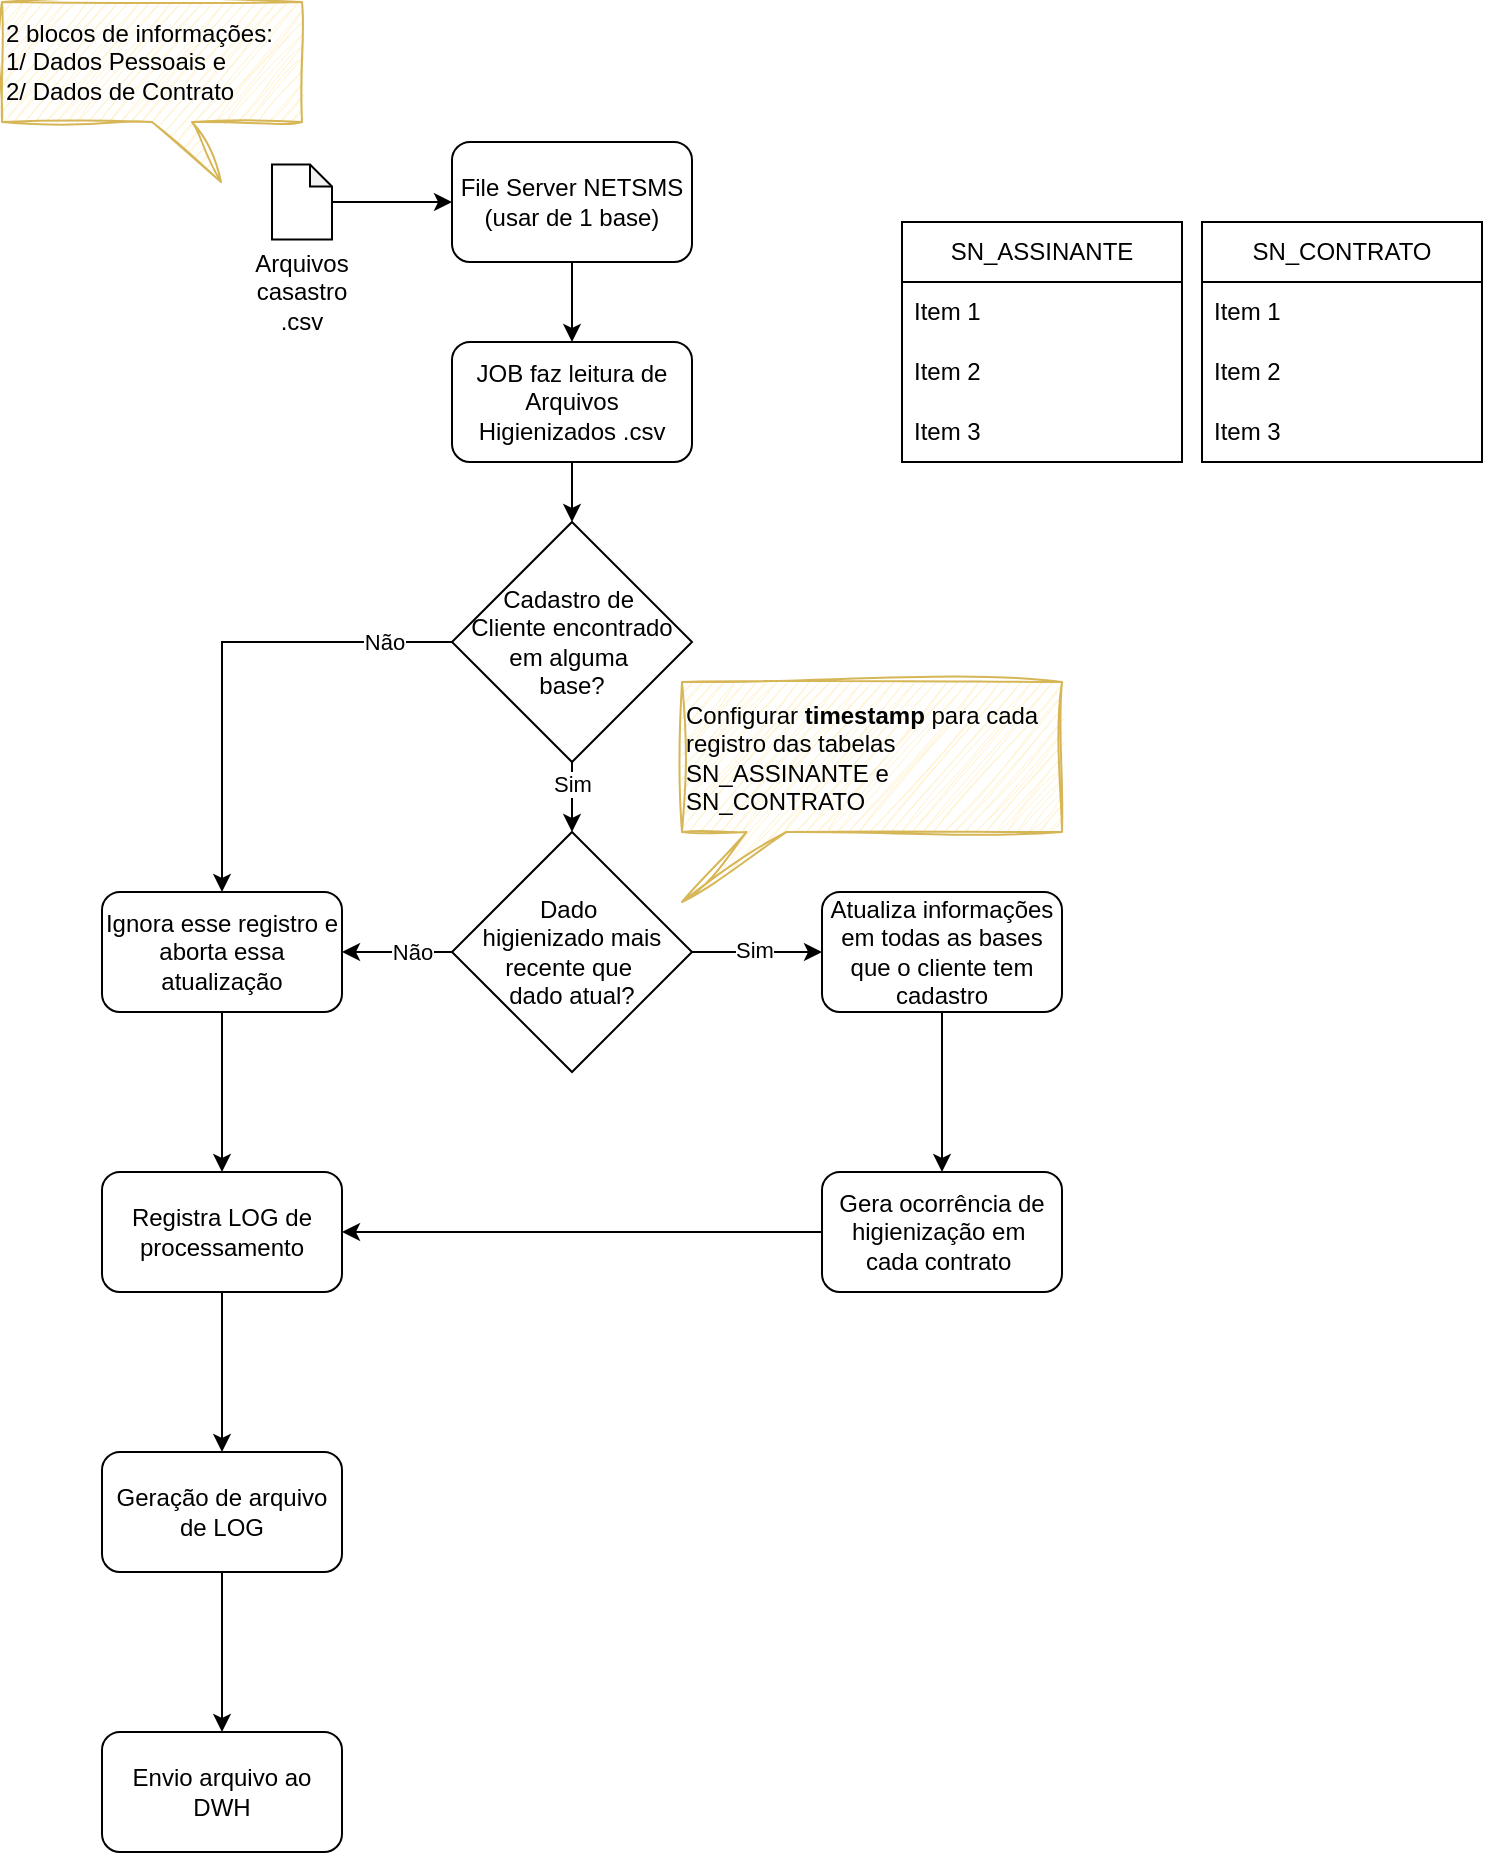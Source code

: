 <mxfile version="27.1.0">
  <diagram name="Página-1" id="6yozvtKGy3pQHy2bCVgM">
    <mxGraphModel dx="1042" dy="1696" grid="1" gridSize="10" guides="1" tooltips="1" connect="1" arrows="1" fold="1" page="1" pageScale="1" pageWidth="827" pageHeight="1169" math="0" shadow="0">
      <root>
        <mxCell id="0" />
        <mxCell id="1" parent="0" />
        <mxCell id="-Sn7pAnPdggRUPFbjs_K-33" style="edgeStyle=orthogonalEdgeStyle;rounded=0;orthogonalLoop=1;jettySize=auto;html=1;entryX=0.5;entryY=0;entryDx=0;entryDy=0;" edge="1" parent="1" source="-Sn7pAnPdggRUPFbjs_K-1" target="-Sn7pAnPdggRUPFbjs_K-32">
          <mxGeometry relative="1" as="geometry" />
        </mxCell>
        <mxCell id="-Sn7pAnPdggRUPFbjs_K-1" value="JOB faz leitura de Arquivos Higienizados .csv" style="rounded=1;whiteSpace=wrap;html=1;" vertex="1" parent="1">
          <mxGeometry x="265" y="110" width="120" height="60" as="geometry" />
        </mxCell>
        <mxCell id="-Sn7pAnPdggRUPFbjs_K-12" style="edgeStyle=orthogonalEdgeStyle;rounded=0;orthogonalLoop=1;jettySize=auto;html=1;entryX=0.5;entryY=0;entryDx=0;entryDy=0;" edge="1" parent="1" source="-Sn7pAnPdggRUPFbjs_K-3" target="-Sn7pAnPdggRUPFbjs_K-1">
          <mxGeometry relative="1" as="geometry" />
        </mxCell>
        <mxCell id="-Sn7pAnPdggRUPFbjs_K-3" value="File Server NETSMS (usar de 1 base)" style="rounded=1;whiteSpace=wrap;html=1;" vertex="1" parent="1">
          <mxGeometry x="265" y="10" width="120" height="60" as="geometry" />
        </mxCell>
        <mxCell id="-Sn7pAnPdggRUPFbjs_K-5" style="edgeStyle=orthogonalEdgeStyle;rounded=0;orthogonalLoop=1;jettySize=auto;html=1;entryX=0;entryY=0.5;entryDx=0;entryDy=0;" edge="1" parent="1" source="-Sn7pAnPdggRUPFbjs_K-4" target="-Sn7pAnPdggRUPFbjs_K-3">
          <mxGeometry relative="1" as="geometry" />
        </mxCell>
        <mxCell id="-Sn7pAnPdggRUPFbjs_K-4" value="" style="shape=note;whiteSpace=wrap;html=1;backgroundOutline=1;darkOpacity=0.05;size=11;" vertex="1" parent="1">
          <mxGeometry x="175" y="21.25" width="30" height="37.5" as="geometry" />
        </mxCell>
        <mxCell id="-Sn7pAnPdggRUPFbjs_K-6" value="Arquivos casastro .csv" style="text;html=1;align=center;verticalAlign=middle;whiteSpace=wrap;rounded=0;" vertex="1" parent="1">
          <mxGeometry x="160" y="70" width="60" height="30" as="geometry" />
        </mxCell>
        <mxCell id="-Sn7pAnPdggRUPFbjs_K-40" style="edgeStyle=orthogonalEdgeStyle;rounded=0;orthogonalLoop=1;jettySize=auto;html=1;entryX=0.5;entryY=0;entryDx=0;entryDy=0;" edge="1" parent="1" source="-Sn7pAnPdggRUPFbjs_K-7" target="-Sn7pAnPdggRUPFbjs_K-22">
          <mxGeometry relative="1" as="geometry" />
        </mxCell>
        <mxCell id="-Sn7pAnPdggRUPFbjs_K-7" value="Atualiza informações em todas as bases que o cliente tem cadastro" style="whiteSpace=wrap;html=1;rounded=1;" vertex="1" parent="1">
          <mxGeometry x="450" y="385" width="120" height="60" as="geometry" />
        </mxCell>
        <mxCell id="-Sn7pAnPdggRUPFbjs_K-41" style="edgeStyle=orthogonalEdgeStyle;rounded=0;orthogonalLoop=1;jettySize=auto;html=1;entryX=1;entryY=0.5;entryDx=0;entryDy=0;" edge="1" parent="1" source="-Sn7pAnPdggRUPFbjs_K-22" target="-Sn7pAnPdggRUPFbjs_K-30">
          <mxGeometry relative="1" as="geometry" />
        </mxCell>
        <mxCell id="-Sn7pAnPdggRUPFbjs_K-22" value="Gera ocorrência de higienização em&amp;nbsp;&lt;div&gt;cada contrato&amp;nbsp;&lt;/div&gt;" style="whiteSpace=wrap;html=1;rounded=1;" vertex="1" parent="1">
          <mxGeometry x="450" y="525" width="120" height="60" as="geometry" />
        </mxCell>
        <mxCell id="-Sn7pAnPdggRUPFbjs_K-28" style="edgeStyle=orthogonalEdgeStyle;rounded=0;orthogonalLoop=1;jettySize=auto;html=1;entryX=1;entryY=0.5;entryDx=0;entryDy=0;" edge="1" parent="1" source="-Sn7pAnPdggRUPFbjs_K-25" target="-Sn7pAnPdggRUPFbjs_K-27">
          <mxGeometry relative="1" as="geometry" />
        </mxCell>
        <mxCell id="-Sn7pAnPdggRUPFbjs_K-29" value="Não" style="edgeLabel;html=1;align=center;verticalAlign=middle;resizable=0;points=[];" vertex="1" connectable="0" parent="-Sn7pAnPdggRUPFbjs_K-28">
          <mxGeometry x="0.093" y="-2" relative="1" as="geometry">
            <mxPoint x="10" y="2" as="offset" />
          </mxGeometry>
        </mxCell>
        <mxCell id="-Sn7pAnPdggRUPFbjs_K-38" style="edgeStyle=orthogonalEdgeStyle;rounded=0;orthogonalLoop=1;jettySize=auto;html=1;entryX=0;entryY=0.5;entryDx=0;entryDy=0;" edge="1" parent="1" source="-Sn7pAnPdggRUPFbjs_K-25" target="-Sn7pAnPdggRUPFbjs_K-7">
          <mxGeometry relative="1" as="geometry" />
        </mxCell>
        <mxCell id="-Sn7pAnPdggRUPFbjs_K-39" value="Sim" style="edgeLabel;html=1;align=center;verticalAlign=middle;resizable=0;points=[];" vertex="1" connectable="0" parent="-Sn7pAnPdggRUPFbjs_K-38">
          <mxGeometry x="-0.065" y="1" relative="1" as="geometry">
            <mxPoint as="offset" />
          </mxGeometry>
        </mxCell>
        <mxCell id="-Sn7pAnPdggRUPFbjs_K-25" value="Dado&amp;nbsp;&lt;div&gt;higienizado mais recente que&amp;nbsp;&lt;/div&gt;&lt;div&gt;dado atual?&lt;/div&gt;" style="rhombus;whiteSpace=wrap;html=1;" vertex="1" parent="1">
          <mxGeometry x="265" y="355" width="120" height="120" as="geometry" />
        </mxCell>
        <mxCell id="-Sn7pAnPdggRUPFbjs_K-31" value="" style="edgeStyle=orthogonalEdgeStyle;rounded=0;orthogonalLoop=1;jettySize=auto;html=1;" edge="1" parent="1" source="-Sn7pAnPdggRUPFbjs_K-27" target="-Sn7pAnPdggRUPFbjs_K-30">
          <mxGeometry relative="1" as="geometry" />
        </mxCell>
        <mxCell id="-Sn7pAnPdggRUPFbjs_K-27" value="Ignora esse registro e aborta essa atualização" style="rounded=1;whiteSpace=wrap;html=1;" vertex="1" parent="1">
          <mxGeometry x="90" y="385" width="120" height="60" as="geometry" />
        </mxCell>
        <mxCell id="-Sn7pAnPdggRUPFbjs_K-43" value="" style="edgeStyle=orthogonalEdgeStyle;rounded=0;orthogonalLoop=1;jettySize=auto;html=1;" edge="1" parent="1" source="-Sn7pAnPdggRUPFbjs_K-30" target="-Sn7pAnPdggRUPFbjs_K-42">
          <mxGeometry relative="1" as="geometry" />
        </mxCell>
        <mxCell id="-Sn7pAnPdggRUPFbjs_K-30" value="Registra LOG de processamento" style="whiteSpace=wrap;html=1;rounded=1;" vertex="1" parent="1">
          <mxGeometry x="90" y="525" width="120" height="60" as="geometry" />
        </mxCell>
        <mxCell id="-Sn7pAnPdggRUPFbjs_K-34" style="edgeStyle=orthogonalEdgeStyle;rounded=0;orthogonalLoop=1;jettySize=auto;html=1;entryX=0.5;entryY=0;entryDx=0;entryDy=0;" edge="1" parent="1" source="-Sn7pAnPdggRUPFbjs_K-32" target="-Sn7pAnPdggRUPFbjs_K-27">
          <mxGeometry relative="1" as="geometry" />
        </mxCell>
        <mxCell id="-Sn7pAnPdggRUPFbjs_K-35" value="Não" style="edgeLabel;html=1;align=center;verticalAlign=middle;resizable=0;points=[];" vertex="1" connectable="0" parent="-Sn7pAnPdggRUPFbjs_K-34">
          <mxGeometry x="-0.362" y="-2" relative="1" as="geometry">
            <mxPoint x="42" y="2" as="offset" />
          </mxGeometry>
        </mxCell>
        <mxCell id="-Sn7pAnPdggRUPFbjs_K-36" style="edgeStyle=orthogonalEdgeStyle;rounded=0;orthogonalLoop=1;jettySize=auto;html=1;entryX=0.5;entryY=0;entryDx=0;entryDy=0;" edge="1" parent="1" source="-Sn7pAnPdggRUPFbjs_K-32" target="-Sn7pAnPdggRUPFbjs_K-25">
          <mxGeometry relative="1" as="geometry" />
        </mxCell>
        <mxCell id="-Sn7pAnPdggRUPFbjs_K-37" value="Sim" style="edgeLabel;html=1;align=center;verticalAlign=middle;resizable=0;points=[];" vertex="1" connectable="0" parent="-Sn7pAnPdggRUPFbjs_K-36">
          <mxGeometry x="-0.52" relative="1" as="geometry">
            <mxPoint as="offset" />
          </mxGeometry>
        </mxCell>
        <mxCell id="-Sn7pAnPdggRUPFbjs_K-32" value="Cadastro de&amp;nbsp;&lt;div&gt;Cliente encontrado em alguma&amp;nbsp;&lt;/div&gt;&lt;div&gt;base?&lt;/div&gt;" style="rhombus;whiteSpace=wrap;html=1;" vertex="1" parent="1">
          <mxGeometry x="265" y="200" width="120" height="120" as="geometry" />
        </mxCell>
        <mxCell id="-Sn7pAnPdggRUPFbjs_K-45" value="" style="edgeStyle=orthogonalEdgeStyle;rounded=0;orthogonalLoop=1;jettySize=auto;html=1;" edge="1" parent="1" source="-Sn7pAnPdggRUPFbjs_K-42" target="-Sn7pAnPdggRUPFbjs_K-44">
          <mxGeometry relative="1" as="geometry" />
        </mxCell>
        <mxCell id="-Sn7pAnPdggRUPFbjs_K-42" value="Geração de arquivo de LOG" style="whiteSpace=wrap;html=1;rounded=1;" vertex="1" parent="1">
          <mxGeometry x="90" y="665" width="120" height="60" as="geometry" />
        </mxCell>
        <mxCell id="-Sn7pAnPdggRUPFbjs_K-44" value="Envio arquivo ao DWH" style="whiteSpace=wrap;html=1;rounded=1;" vertex="1" parent="1">
          <mxGeometry x="90" y="805" width="120" height="60" as="geometry" />
        </mxCell>
        <mxCell id="-Sn7pAnPdggRUPFbjs_K-46" value="SN_ASSINANTE" style="swimlane;fontStyle=0;childLayout=stackLayout;horizontal=1;startSize=30;horizontalStack=0;resizeParent=1;resizeParentMax=0;resizeLast=0;collapsible=1;marginBottom=0;whiteSpace=wrap;html=1;" vertex="1" parent="1">
          <mxGeometry x="490" y="50" width="140" height="120" as="geometry" />
        </mxCell>
        <mxCell id="-Sn7pAnPdggRUPFbjs_K-47" value="Item 1" style="text;strokeColor=none;fillColor=none;align=left;verticalAlign=middle;spacingLeft=4;spacingRight=4;overflow=hidden;points=[[0,0.5],[1,0.5]];portConstraint=eastwest;rotatable=0;whiteSpace=wrap;html=1;" vertex="1" parent="-Sn7pAnPdggRUPFbjs_K-46">
          <mxGeometry y="30" width="140" height="30" as="geometry" />
        </mxCell>
        <mxCell id="-Sn7pAnPdggRUPFbjs_K-48" value="Item 2" style="text;strokeColor=none;fillColor=none;align=left;verticalAlign=middle;spacingLeft=4;spacingRight=4;overflow=hidden;points=[[0,0.5],[1,0.5]];portConstraint=eastwest;rotatable=0;whiteSpace=wrap;html=1;" vertex="1" parent="-Sn7pAnPdggRUPFbjs_K-46">
          <mxGeometry y="60" width="140" height="30" as="geometry" />
        </mxCell>
        <mxCell id="-Sn7pAnPdggRUPFbjs_K-49" value="Item 3" style="text;strokeColor=none;fillColor=none;align=left;verticalAlign=middle;spacingLeft=4;spacingRight=4;overflow=hidden;points=[[0,0.5],[1,0.5]];portConstraint=eastwest;rotatable=0;whiteSpace=wrap;html=1;" vertex="1" parent="-Sn7pAnPdggRUPFbjs_K-46">
          <mxGeometry y="90" width="140" height="30" as="geometry" />
        </mxCell>
        <mxCell id="-Sn7pAnPdggRUPFbjs_K-50" value="SN_CONTRATO" style="swimlane;fontStyle=0;childLayout=stackLayout;horizontal=1;startSize=30;horizontalStack=0;resizeParent=1;resizeParentMax=0;resizeLast=0;collapsible=1;marginBottom=0;whiteSpace=wrap;html=1;" vertex="1" parent="1">
          <mxGeometry x="640" y="50" width="140" height="120" as="geometry" />
        </mxCell>
        <mxCell id="-Sn7pAnPdggRUPFbjs_K-51" value="Item 1" style="text;strokeColor=none;fillColor=none;align=left;verticalAlign=middle;spacingLeft=4;spacingRight=4;overflow=hidden;points=[[0,0.5],[1,0.5]];portConstraint=eastwest;rotatable=0;whiteSpace=wrap;html=1;" vertex="1" parent="-Sn7pAnPdggRUPFbjs_K-50">
          <mxGeometry y="30" width="140" height="30" as="geometry" />
        </mxCell>
        <mxCell id="-Sn7pAnPdggRUPFbjs_K-52" value="Item 2" style="text;strokeColor=none;fillColor=none;align=left;verticalAlign=middle;spacingLeft=4;spacingRight=4;overflow=hidden;points=[[0,0.5],[1,0.5]];portConstraint=eastwest;rotatable=0;whiteSpace=wrap;html=1;" vertex="1" parent="-Sn7pAnPdggRUPFbjs_K-50">
          <mxGeometry y="60" width="140" height="30" as="geometry" />
        </mxCell>
        <mxCell id="-Sn7pAnPdggRUPFbjs_K-53" value="Item 3" style="text;strokeColor=none;fillColor=none;align=left;verticalAlign=middle;spacingLeft=4;spacingRight=4;overflow=hidden;points=[[0,0.5],[1,0.5]];portConstraint=eastwest;rotatable=0;whiteSpace=wrap;html=1;" vertex="1" parent="-Sn7pAnPdggRUPFbjs_K-50">
          <mxGeometry y="90" width="140" height="30" as="geometry" />
        </mxCell>
        <mxCell id="-Sn7pAnPdggRUPFbjs_K-54" value="Configurar &lt;b&gt;timestamp &lt;/b&gt;para cada registro das tabelas SN_ASSINANTE e SN_CONTRATO" style="shape=callout;whiteSpace=wrap;html=1;perimeter=calloutPerimeter;size=35;position=0.17;position2=0;base=20;fillColor=#fff2cc;strokeColor=#d6b656;sketch=1;curveFitting=1;jiggle=2;align=left;" vertex="1" parent="1">
          <mxGeometry x="380" y="280" width="190" height="110" as="geometry" />
        </mxCell>
        <mxCell id="-Sn7pAnPdggRUPFbjs_K-57" value="2 blocos de informações:&amp;nbsp;&lt;div&gt;1/ Dados Pessoais e&amp;nbsp;&lt;/div&gt;&lt;div&gt;2/ Dados de Contrato&lt;/div&gt;" style="shape=callout;whiteSpace=wrap;html=1;perimeter=calloutPerimeter;position2=0.73;sketch=1;curveFitting=1;jiggle=2;fillColor=#fff2cc;strokeColor=#d6b656;align=left;" vertex="1" parent="1">
          <mxGeometry x="40" y="-60" width="150" height="90" as="geometry" />
        </mxCell>
      </root>
    </mxGraphModel>
  </diagram>
</mxfile>
